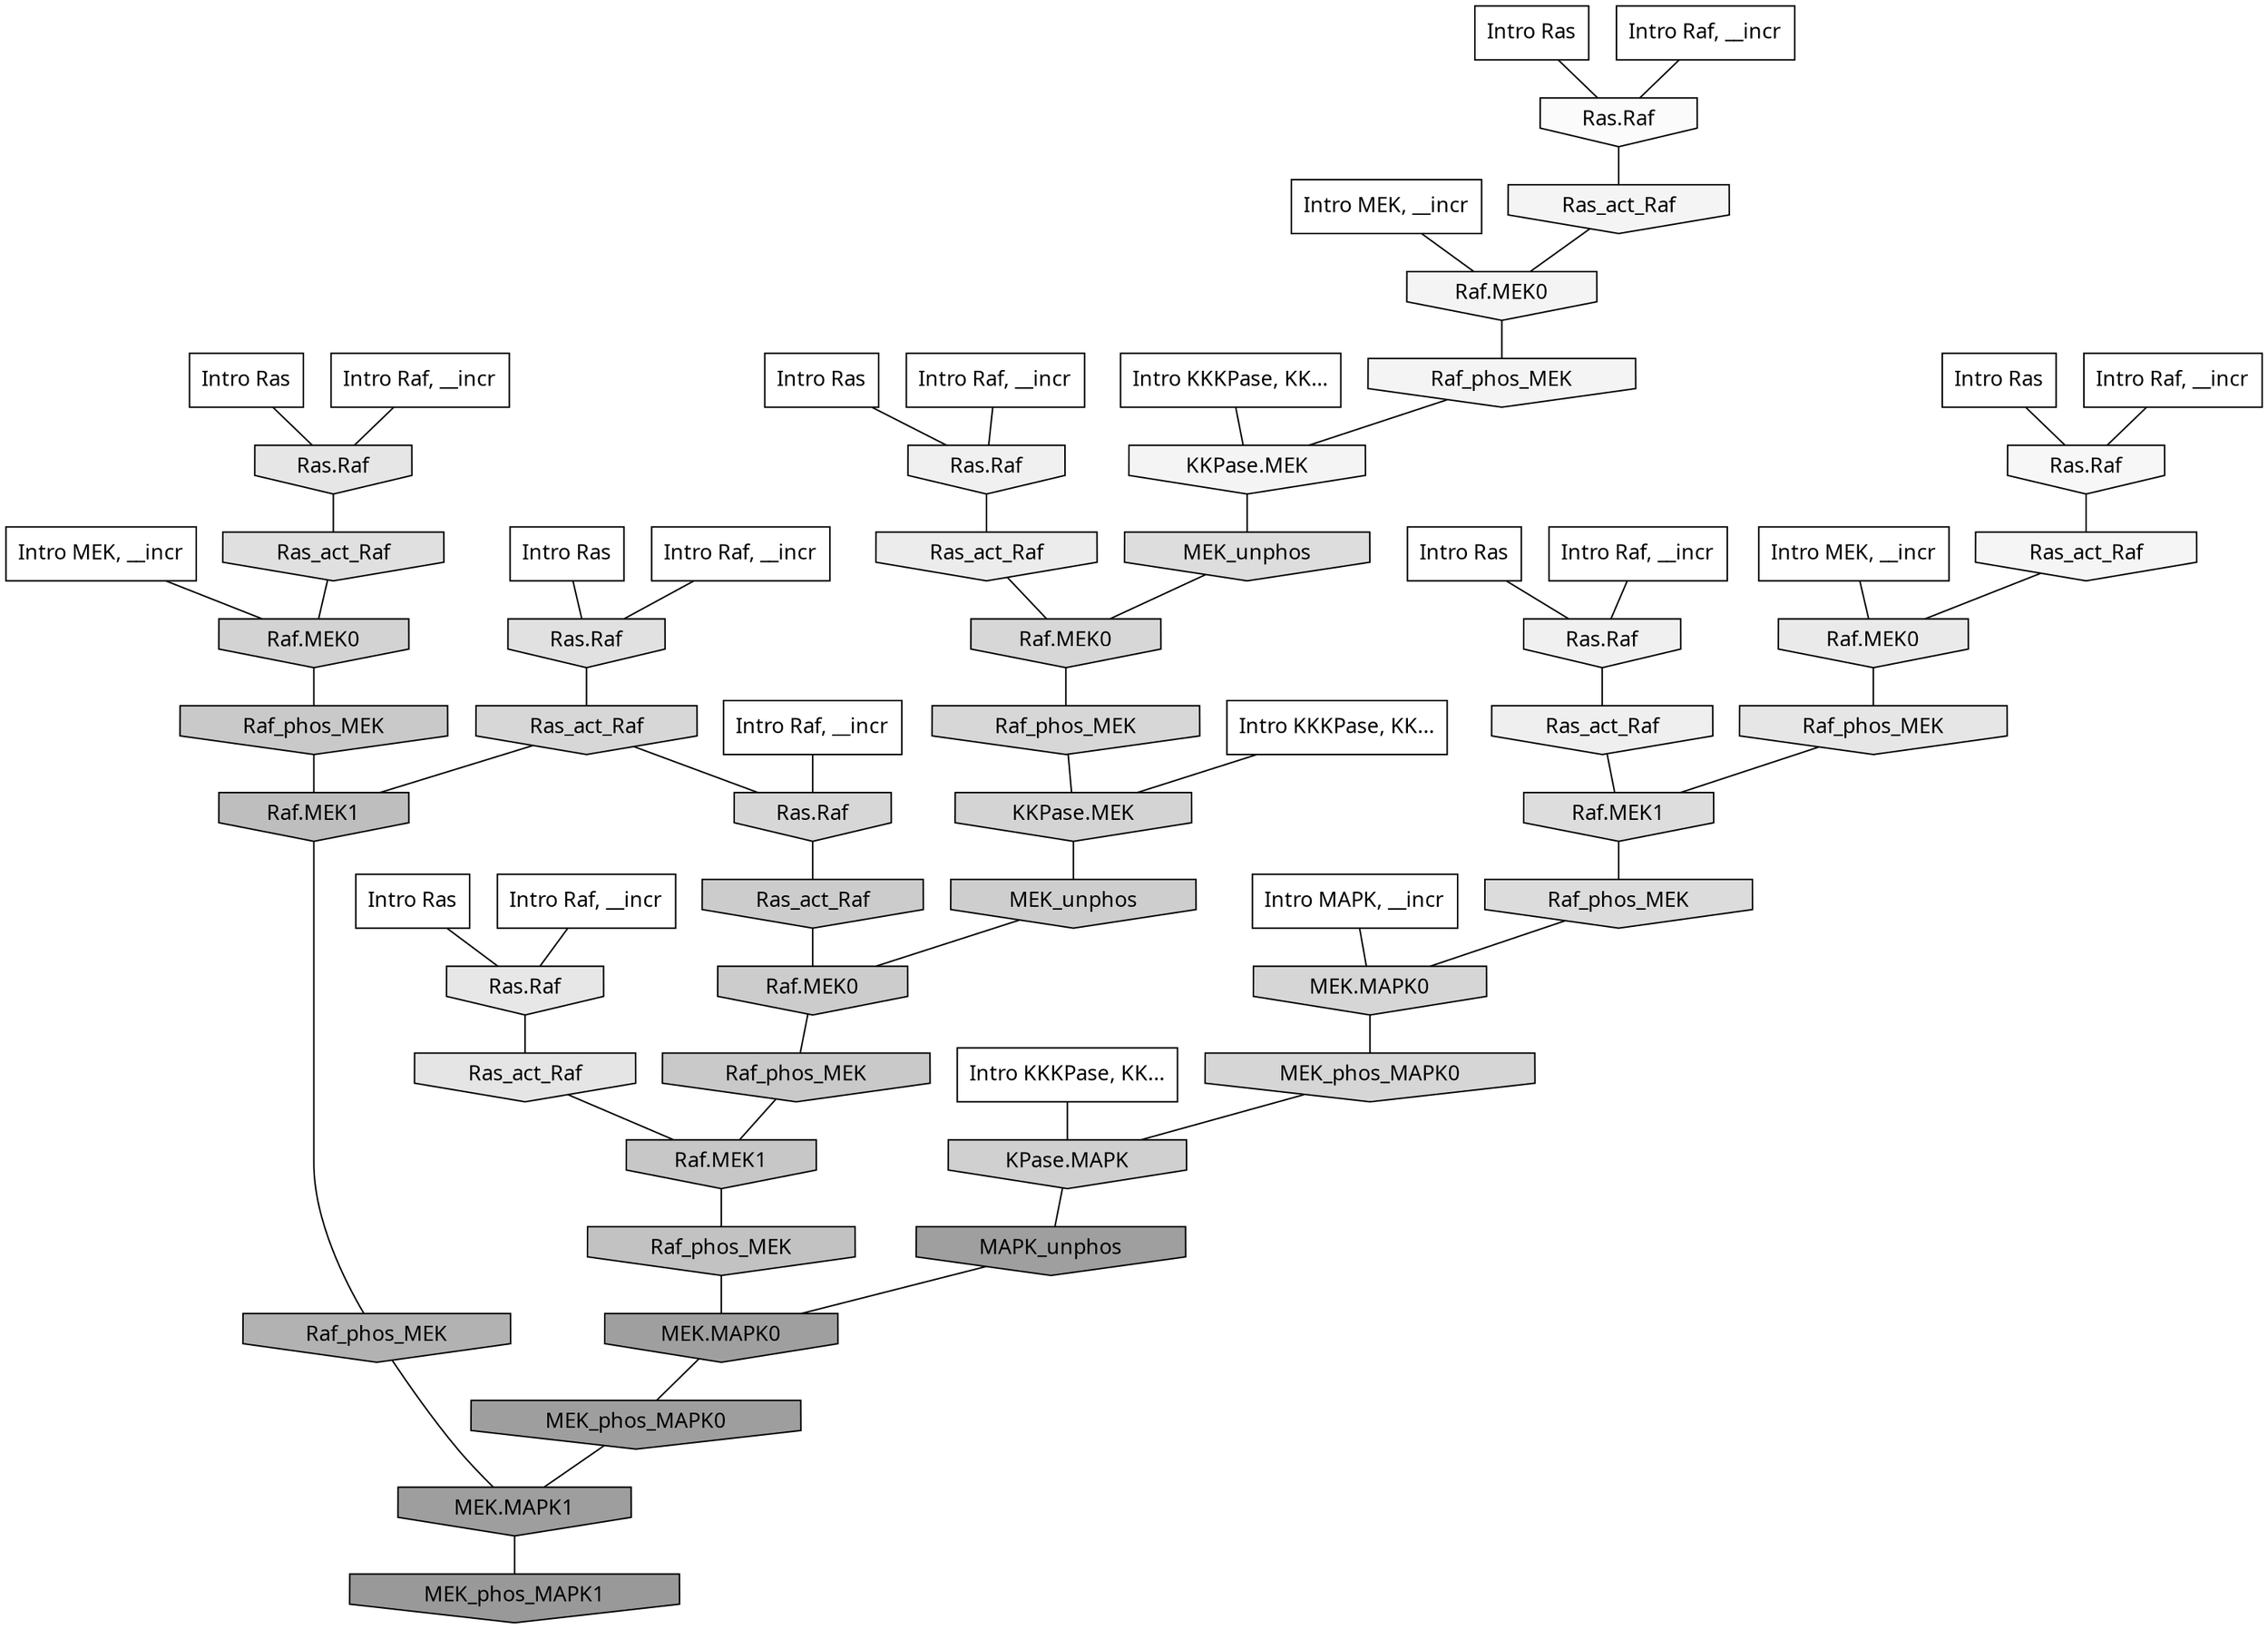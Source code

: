 digraph G{
  rankdir="TB";
  ranksep=0.30;
  node [fontname="CMU Serif"];
  edge [fontname="CMU Serif"];
  
  1 [label="Intro Ras", shape=rectangle, style=filled, fillcolor="0.000 0.000 1.000"]
  
  4 [label="Intro Ras", shape=rectangle, style=filled, fillcolor="0.000 0.000 1.000"]
  
  24 [label="Intro Ras", shape=rectangle, style=filled, fillcolor="0.000 0.000 1.000"]
  
  32 [label="Intro Ras", shape=rectangle, style=filled, fillcolor="0.000 0.000 1.000"]
  
  69 [label="Intro Ras", shape=rectangle, style=filled, fillcolor="0.000 0.000 1.000"]
  
  79 [label="Intro Ras", shape=rectangle, style=filled, fillcolor="0.000 0.000 1.000"]
  
  90 [label="Intro Ras", shape=rectangle, style=filled, fillcolor="0.000 0.000 1.000"]
  
  168 [label="Intro Raf, __incr", shape=rectangle, style=filled, fillcolor="0.000 0.000 1.000"]
  
  256 [label="Intro Raf, __incr", shape=rectangle, style=filled, fillcolor="0.000 0.000 1.000"]
  
  437 [label="Intro Raf, __incr", shape=rectangle, style=filled, fillcolor="0.000 0.000 1.000"]
  
  497 [label="Intro Raf, __incr", shape=rectangle, style=filled, fillcolor="0.000 0.000 1.000"]
  
  514 [label="Intro Raf, __incr", shape=rectangle, style=filled, fillcolor="0.000 0.000 1.000"]
  
  684 [label="Intro Raf, __incr", shape=rectangle, style=filled, fillcolor="0.000 0.000 1.000"]
  
  853 [label="Intro Raf, __incr", shape=rectangle, style=filled, fillcolor="0.000 0.000 1.000"]
  
  913 [label="Intro Raf, __incr", shape=rectangle, style=filled, fillcolor="0.000 0.000 1.000"]
  
  1515 [label="Intro MEK, __incr", shape=rectangle, style=filled, fillcolor="0.000 0.000 1.000"]
  
  1950 [label="Intro MEK, __incr", shape=rectangle, style=filled, fillcolor="0.000 0.000 1.000"]
  
  2087 [label="Intro MEK, __incr", shape=rectangle, style=filled, fillcolor="0.000 0.000 1.000"]
  
  2101 [label="Intro MAPK, __incr", shape=rectangle, style=filled, fillcolor="0.000 0.000 1.000"]
  
  3130 [label="Intro KKKPase, KK...", shape=rectangle, style=filled, fillcolor="0.000 0.000 1.000"]
  
  3157 [label="Intro KKKPase, KK...", shape=rectangle, style=filled, fillcolor="0.000 0.000 1.000"]
  
  3192 [label="Intro KKKPase, KK...", shape=rectangle, style=filled, fillcolor="0.000 0.000 1.000"]
  
  3521 [label="Ras.Raf", shape=invhouse, style=filled, fillcolor="0.000 0.000 0.983"]
  
  3860 [label="Ras.Raf", shape=invhouse, style=filled, fillcolor="0.000 0.000 0.966"]
  
  4089 [label="Ras_act_Raf", shape=invhouse, style=filled, fillcolor="0.000 0.000 0.959"]
  
  4140 [label="Ras_act_Raf", shape=invhouse, style=filled, fillcolor="0.000 0.000 0.957"]
  
  4142 [label="Raf.MEK0", shape=invhouse, style=filled, fillcolor="0.000 0.000 0.957"]
  
  4205 [label="Raf_phos_MEK", shape=invhouse, style=filled, fillcolor="0.000 0.000 0.955"]
  
  4239 [label="KKPase.MEK", shape=invhouse, style=filled, fillcolor="0.000 0.000 0.954"]
  
  4612 [label="Ras.Raf", shape=invhouse, style=filled, fillcolor="0.000 0.000 0.941"]
  
  4685 [label="Ras.Raf", shape=invhouse, style=filled, fillcolor="0.000 0.000 0.939"]
  
  4763 [label="Ras_act_Raf", shape=invhouse, style=filled, fillcolor="0.000 0.000 0.936"]
  
  5218 [label="Ras_act_Raf", shape=invhouse, style=filled, fillcolor="0.000 0.000 0.922"]
  
  5486 [label="Raf.MEK0", shape=invhouse, style=filled, fillcolor="0.000 0.000 0.915"]
  
  5831 [label="Ras.Raf", shape=invhouse, style=filled, fillcolor="0.000 0.000 0.905"]
  
  6023 [label="Ras.Raf", shape=invhouse, style=filled, fillcolor="0.000 0.000 0.899"]
  
  6053 [label="Raf_phos_MEK", shape=invhouse, style=filled, fillcolor="0.000 0.000 0.899"]
  
  6079 [label="Ras_act_Raf", shape=invhouse, style=filled, fillcolor="0.000 0.000 0.898"]
  
  6995 [label="Ras.Raf", shape=invhouse, style=filled, fillcolor="0.000 0.000 0.879"]
  
  7175 [label="Ras_act_Raf", shape=invhouse, style=filled, fillcolor="0.000 0.000 0.876"]
  
  7889 [label="Raf.MEK1", shape=invhouse, style=filled, fillcolor="0.000 0.000 0.865"]
  
  7930 [label="MEK_unphos", shape=invhouse, style=filled, fillcolor="0.000 0.000 0.864"]
  
  8090 [label="Raf_phos_MEK", shape=invhouse, style=filled, fillcolor="0.000 0.000 0.862"]
  
  9546 [label="Raf.MEK0", shape=invhouse, style=filled, fillcolor="0.000 0.000 0.841"]
  
  9564 [label="Raf_phos_MEK", shape=invhouse, style=filled, fillcolor="0.000 0.000 0.841"]
  
  9664 [label="Ras_act_Raf", shape=invhouse, style=filled, fillcolor="0.000 0.000 0.840"]
  
  9666 [label="Ras.Raf", shape=invhouse, style=filled, fillcolor="0.000 0.000 0.840"]
  
  9724 [label="MEK.MAPK0", shape=invhouse, style=filled, fillcolor="0.000 0.000 0.839"]
  
  10006 [label="MEK_phos_MAPK0", shape=invhouse, style=filled, fillcolor="0.000 0.000 0.836"]
  
  10658 [label="KKPase.MEK", shape=invhouse, style=filled, fillcolor="0.000 0.000 0.829"]
  
  10992 [label="Raf.MEK0", shape=invhouse, style=filled, fillcolor="0.000 0.000 0.826"]
  
  11961 [label="KPase.MAPK", shape=invhouse, style=filled, fillcolor="0.000 0.000 0.816"]
  
  13314 [label="MEK_unphos", shape=invhouse, style=filled, fillcolor="0.000 0.000 0.805"]
  
  14542 [label="Ras_act_Raf", shape=invhouse, style=filled, fillcolor="0.000 0.000 0.797"]
  
  14557 [label="Raf.MEK0", shape=invhouse, style=filled, fillcolor="0.000 0.000 0.797"]
  
  15459 [label="Raf_phos_MEK", shape=invhouse, style=filled, fillcolor="0.000 0.000 0.789"]
  
  15831 [label="Raf_phos_MEK", shape=invhouse, style=filled, fillcolor="0.000 0.000 0.786"]
  
  16236 [label="Raf.MEK1", shape=invhouse, style=filled, fillcolor="0.000 0.000 0.781"]
  
  17678 [label="Raf_phos_MEK", shape=invhouse, style=filled, fillcolor="0.000 0.000 0.760"]
  
  18346 [label="Raf.MEK1", shape=invhouse, style=filled, fillcolor="0.000 0.000 0.746"]
  
  20332 [label="Raf_phos_MEK", shape=invhouse, style=filled, fillcolor="0.000 0.000 0.696"]
  
  22506 [label="MAPK_unphos", shape=invhouse, style=filled, fillcolor="0.000 0.000 0.624"]
  
  22508 [label="MEK.MAPK0", shape=invhouse, style=filled, fillcolor="0.000 0.000 0.624"]
  
  22613 [label="MEK_phos_MAPK0", shape=invhouse, style=filled, fillcolor="0.000 0.000 0.620"]
  
  22614 [label="MEK.MAPK1", shape=invhouse, style=filled, fillcolor="0.000 0.000 0.620"]
  
  23246 [label="MEK_phos_MAPK1", shape=invhouse, style=filled, fillcolor="0.000 0.000 0.600"]
  
  
  22614 -> 23246 [dir=none, color="0.000 0.000 0.000"] 
  22613 -> 22614 [dir=none, color="0.000 0.000 0.000"] 
  22508 -> 22613 [dir=none, color="0.000 0.000 0.000"] 
  22506 -> 22508 [dir=none, color="0.000 0.000 0.000"] 
  20332 -> 22614 [dir=none, color="0.000 0.000 0.000"] 
  18346 -> 20332 [dir=none, color="0.000 0.000 0.000"] 
  17678 -> 22508 [dir=none, color="0.000 0.000 0.000"] 
  16236 -> 17678 [dir=none, color="0.000 0.000 0.000"] 
  15831 -> 18346 [dir=none, color="0.000 0.000 0.000"] 
  15459 -> 16236 [dir=none, color="0.000 0.000 0.000"] 
  14557 -> 15459 [dir=none, color="0.000 0.000 0.000"] 
  14542 -> 14557 [dir=none, color="0.000 0.000 0.000"] 
  13314 -> 14557 [dir=none, color="0.000 0.000 0.000"] 
  11961 -> 22506 [dir=none, color="0.000 0.000 0.000"] 
  10992 -> 15831 [dir=none, color="0.000 0.000 0.000"] 
  10658 -> 13314 [dir=none, color="0.000 0.000 0.000"] 
  10006 -> 11961 [dir=none, color="0.000 0.000 0.000"] 
  9724 -> 10006 [dir=none, color="0.000 0.000 0.000"] 
  9666 -> 14542 [dir=none, color="0.000 0.000 0.000"] 
  9664 -> 9666 [dir=none, color="0.000 0.000 0.000"] 
  9664 -> 18346 [dir=none, color="0.000 0.000 0.000"] 
  9564 -> 10658 [dir=none, color="0.000 0.000 0.000"] 
  9546 -> 9564 [dir=none, color="0.000 0.000 0.000"] 
  8090 -> 9724 [dir=none, color="0.000 0.000 0.000"] 
  7930 -> 9546 [dir=none, color="0.000 0.000 0.000"] 
  7889 -> 8090 [dir=none, color="0.000 0.000 0.000"] 
  7175 -> 10992 [dir=none, color="0.000 0.000 0.000"] 
  6995 -> 9664 [dir=none, color="0.000 0.000 0.000"] 
  6079 -> 16236 [dir=none, color="0.000 0.000 0.000"] 
  6053 -> 7889 [dir=none, color="0.000 0.000 0.000"] 
  6023 -> 7175 [dir=none, color="0.000 0.000 0.000"] 
  5831 -> 6079 [dir=none, color="0.000 0.000 0.000"] 
  5486 -> 6053 [dir=none, color="0.000 0.000 0.000"] 
  5218 -> 9546 [dir=none, color="0.000 0.000 0.000"] 
  4763 -> 7889 [dir=none, color="0.000 0.000 0.000"] 
  4685 -> 4763 [dir=none, color="0.000 0.000 0.000"] 
  4612 -> 5218 [dir=none, color="0.000 0.000 0.000"] 
  4239 -> 7930 [dir=none, color="0.000 0.000 0.000"] 
  4205 -> 4239 [dir=none, color="0.000 0.000 0.000"] 
  4142 -> 4205 [dir=none, color="0.000 0.000 0.000"] 
  4140 -> 4142 [dir=none, color="0.000 0.000 0.000"] 
  4089 -> 5486 [dir=none, color="0.000 0.000 0.000"] 
  3860 -> 4089 [dir=none, color="0.000 0.000 0.000"] 
  3521 -> 4140 [dir=none, color="0.000 0.000 0.000"] 
  3192 -> 11961 [dir=none, color="0.000 0.000 0.000"] 
  3157 -> 10658 [dir=none, color="0.000 0.000 0.000"] 
  3130 -> 4239 [dir=none, color="0.000 0.000 0.000"] 
  2101 -> 9724 [dir=none, color="0.000 0.000 0.000"] 
  2087 -> 5486 [dir=none, color="0.000 0.000 0.000"] 
  1950 -> 10992 [dir=none, color="0.000 0.000 0.000"] 
  1515 -> 4142 [dir=none, color="0.000 0.000 0.000"] 
  913 -> 6995 [dir=none, color="0.000 0.000 0.000"] 
  853 -> 3521 [dir=none, color="0.000 0.000 0.000"] 
  684 -> 4612 [dir=none, color="0.000 0.000 0.000"] 
  514 -> 3860 [dir=none, color="0.000 0.000 0.000"] 
  497 -> 6023 [dir=none, color="0.000 0.000 0.000"] 
  437 -> 9666 [dir=none, color="0.000 0.000 0.000"] 
  256 -> 4685 [dir=none, color="0.000 0.000 0.000"] 
  168 -> 5831 [dir=none, color="0.000 0.000 0.000"] 
  90 -> 4685 [dir=none, color="0.000 0.000 0.000"] 
  79 -> 5831 [dir=none, color="0.000 0.000 0.000"] 
  69 -> 6995 [dir=none, color="0.000 0.000 0.000"] 
  32 -> 3521 [dir=none, color="0.000 0.000 0.000"] 
  24 -> 4612 [dir=none, color="0.000 0.000 0.000"] 
  4 -> 6023 [dir=none, color="0.000 0.000 0.000"] 
  1 -> 3860 [dir=none, color="0.000 0.000 0.000"] 
  
  }
